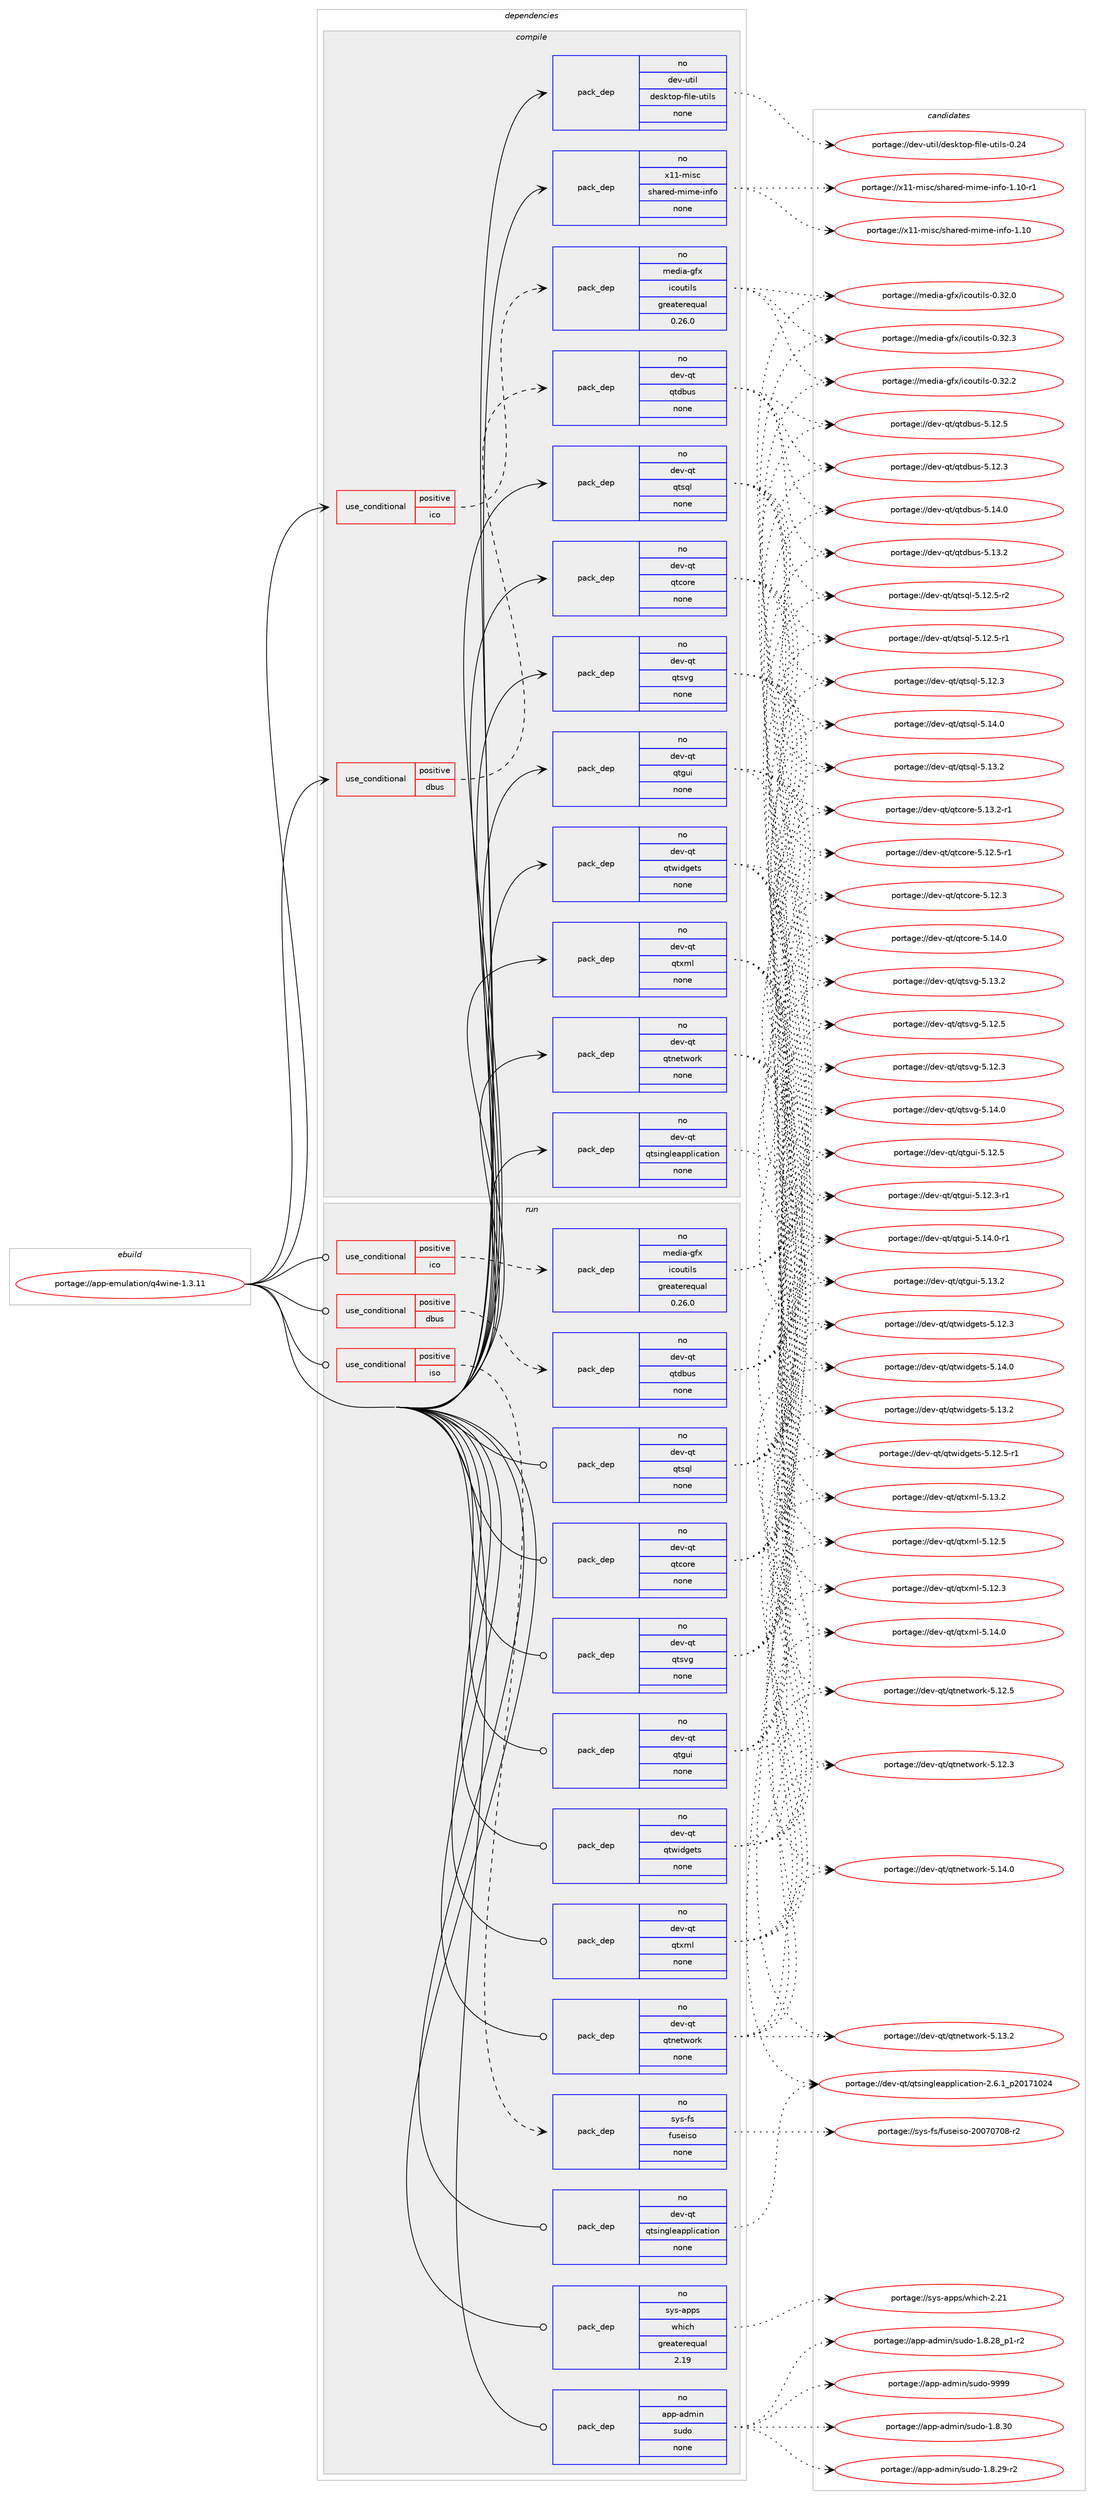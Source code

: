 digraph prolog {

# *************
# Graph options
# *************

newrank=true;
concentrate=true;
compound=true;
graph [rankdir=LR,fontname=Helvetica,fontsize=10,ranksep=1.5];#, ranksep=2.5, nodesep=0.2];
edge  [arrowhead=vee];
node  [fontname=Helvetica,fontsize=10];

# **********
# The ebuild
# **********

subgraph cluster_leftcol {
color=gray;
label=<<i>ebuild</i>>;
id [label="portage://app-emulation/q4wine-1.3.11", color=red, width=4, href="../app-emulation/q4wine-1.3.11.svg"];
}

# ****************
# The dependencies
# ****************

subgraph cluster_midcol {
color=gray;
label=<<i>dependencies</i>>;
subgraph cluster_compile {
fillcolor="#eeeeee";
style=filled;
label=<<i>compile</i>>;
subgraph cond147827 {
dependency627687 [label=<<TABLE BORDER="0" CELLBORDER="1" CELLSPACING="0" CELLPADDING="4"><TR><TD ROWSPAN="3" CELLPADDING="10">use_conditional</TD></TR><TR><TD>positive</TD></TR><TR><TD>dbus</TD></TR></TABLE>>, shape=none, color=red];
subgraph pack471500 {
dependency627688 [label=<<TABLE BORDER="0" CELLBORDER="1" CELLSPACING="0" CELLPADDING="4" WIDTH="220"><TR><TD ROWSPAN="6" CELLPADDING="30">pack_dep</TD></TR><TR><TD WIDTH="110">no</TD></TR><TR><TD>dev-qt</TD></TR><TR><TD>qtdbus</TD></TR><TR><TD>none</TD></TR><TR><TD></TD></TR></TABLE>>, shape=none, color=blue];
}
dependency627687:e -> dependency627688:w [weight=20,style="dashed",arrowhead="vee"];
}
id:e -> dependency627687:w [weight=20,style="solid",arrowhead="vee"];
subgraph cond147828 {
dependency627689 [label=<<TABLE BORDER="0" CELLBORDER="1" CELLSPACING="0" CELLPADDING="4"><TR><TD ROWSPAN="3" CELLPADDING="10">use_conditional</TD></TR><TR><TD>positive</TD></TR><TR><TD>ico</TD></TR></TABLE>>, shape=none, color=red];
subgraph pack471501 {
dependency627690 [label=<<TABLE BORDER="0" CELLBORDER="1" CELLSPACING="0" CELLPADDING="4" WIDTH="220"><TR><TD ROWSPAN="6" CELLPADDING="30">pack_dep</TD></TR><TR><TD WIDTH="110">no</TD></TR><TR><TD>media-gfx</TD></TR><TR><TD>icoutils</TD></TR><TR><TD>greaterequal</TD></TR><TR><TD>0.26.0</TD></TR></TABLE>>, shape=none, color=blue];
}
dependency627689:e -> dependency627690:w [weight=20,style="dashed",arrowhead="vee"];
}
id:e -> dependency627689:w [weight=20,style="solid",arrowhead="vee"];
subgraph pack471502 {
dependency627691 [label=<<TABLE BORDER="0" CELLBORDER="1" CELLSPACING="0" CELLPADDING="4" WIDTH="220"><TR><TD ROWSPAN="6" CELLPADDING="30">pack_dep</TD></TR><TR><TD WIDTH="110">no</TD></TR><TR><TD>dev-qt</TD></TR><TR><TD>qtcore</TD></TR><TR><TD>none</TD></TR><TR><TD></TD></TR></TABLE>>, shape=none, color=blue];
}
id:e -> dependency627691:w [weight=20,style="solid",arrowhead="vee"];
subgraph pack471503 {
dependency627692 [label=<<TABLE BORDER="0" CELLBORDER="1" CELLSPACING="0" CELLPADDING="4" WIDTH="220"><TR><TD ROWSPAN="6" CELLPADDING="30">pack_dep</TD></TR><TR><TD WIDTH="110">no</TD></TR><TR><TD>dev-qt</TD></TR><TR><TD>qtgui</TD></TR><TR><TD>none</TD></TR><TR><TD></TD></TR></TABLE>>, shape=none, color=blue];
}
id:e -> dependency627692:w [weight=20,style="solid",arrowhead="vee"];
subgraph pack471504 {
dependency627693 [label=<<TABLE BORDER="0" CELLBORDER="1" CELLSPACING="0" CELLPADDING="4" WIDTH="220"><TR><TD ROWSPAN="6" CELLPADDING="30">pack_dep</TD></TR><TR><TD WIDTH="110">no</TD></TR><TR><TD>dev-qt</TD></TR><TR><TD>qtnetwork</TD></TR><TR><TD>none</TD></TR><TR><TD></TD></TR></TABLE>>, shape=none, color=blue];
}
id:e -> dependency627693:w [weight=20,style="solid",arrowhead="vee"];
subgraph pack471505 {
dependency627694 [label=<<TABLE BORDER="0" CELLBORDER="1" CELLSPACING="0" CELLPADDING="4" WIDTH="220"><TR><TD ROWSPAN="6" CELLPADDING="30">pack_dep</TD></TR><TR><TD WIDTH="110">no</TD></TR><TR><TD>dev-qt</TD></TR><TR><TD>qtsingleapplication</TD></TR><TR><TD>none</TD></TR><TR><TD></TD></TR></TABLE>>, shape=none, color=blue];
}
id:e -> dependency627694:w [weight=20,style="solid",arrowhead="vee"];
subgraph pack471506 {
dependency627695 [label=<<TABLE BORDER="0" CELLBORDER="1" CELLSPACING="0" CELLPADDING="4" WIDTH="220"><TR><TD ROWSPAN="6" CELLPADDING="30">pack_dep</TD></TR><TR><TD WIDTH="110">no</TD></TR><TR><TD>dev-qt</TD></TR><TR><TD>qtsql</TD></TR><TR><TD>none</TD></TR><TR><TD></TD></TR></TABLE>>, shape=none, color=blue];
}
id:e -> dependency627695:w [weight=20,style="solid",arrowhead="vee"];
subgraph pack471507 {
dependency627696 [label=<<TABLE BORDER="0" CELLBORDER="1" CELLSPACING="0" CELLPADDING="4" WIDTH="220"><TR><TD ROWSPAN="6" CELLPADDING="30">pack_dep</TD></TR><TR><TD WIDTH="110">no</TD></TR><TR><TD>dev-qt</TD></TR><TR><TD>qtsvg</TD></TR><TR><TD>none</TD></TR><TR><TD></TD></TR></TABLE>>, shape=none, color=blue];
}
id:e -> dependency627696:w [weight=20,style="solid",arrowhead="vee"];
subgraph pack471508 {
dependency627697 [label=<<TABLE BORDER="0" CELLBORDER="1" CELLSPACING="0" CELLPADDING="4" WIDTH="220"><TR><TD ROWSPAN="6" CELLPADDING="30">pack_dep</TD></TR><TR><TD WIDTH="110">no</TD></TR><TR><TD>dev-qt</TD></TR><TR><TD>qtwidgets</TD></TR><TR><TD>none</TD></TR><TR><TD></TD></TR></TABLE>>, shape=none, color=blue];
}
id:e -> dependency627697:w [weight=20,style="solid",arrowhead="vee"];
subgraph pack471509 {
dependency627698 [label=<<TABLE BORDER="0" CELLBORDER="1" CELLSPACING="0" CELLPADDING="4" WIDTH="220"><TR><TD ROWSPAN="6" CELLPADDING="30">pack_dep</TD></TR><TR><TD WIDTH="110">no</TD></TR><TR><TD>dev-qt</TD></TR><TR><TD>qtxml</TD></TR><TR><TD>none</TD></TR><TR><TD></TD></TR></TABLE>>, shape=none, color=blue];
}
id:e -> dependency627698:w [weight=20,style="solid",arrowhead="vee"];
subgraph pack471510 {
dependency627699 [label=<<TABLE BORDER="0" CELLBORDER="1" CELLSPACING="0" CELLPADDING="4" WIDTH="220"><TR><TD ROWSPAN="6" CELLPADDING="30">pack_dep</TD></TR><TR><TD WIDTH="110">no</TD></TR><TR><TD>dev-util</TD></TR><TR><TD>desktop-file-utils</TD></TR><TR><TD>none</TD></TR><TR><TD></TD></TR></TABLE>>, shape=none, color=blue];
}
id:e -> dependency627699:w [weight=20,style="solid",arrowhead="vee"];
subgraph pack471511 {
dependency627700 [label=<<TABLE BORDER="0" CELLBORDER="1" CELLSPACING="0" CELLPADDING="4" WIDTH="220"><TR><TD ROWSPAN="6" CELLPADDING="30">pack_dep</TD></TR><TR><TD WIDTH="110">no</TD></TR><TR><TD>x11-misc</TD></TR><TR><TD>shared-mime-info</TD></TR><TR><TD>none</TD></TR><TR><TD></TD></TR></TABLE>>, shape=none, color=blue];
}
id:e -> dependency627700:w [weight=20,style="solid",arrowhead="vee"];
}
subgraph cluster_compileandrun {
fillcolor="#eeeeee";
style=filled;
label=<<i>compile and run</i>>;
}
subgraph cluster_run {
fillcolor="#eeeeee";
style=filled;
label=<<i>run</i>>;
subgraph cond147829 {
dependency627701 [label=<<TABLE BORDER="0" CELLBORDER="1" CELLSPACING="0" CELLPADDING="4"><TR><TD ROWSPAN="3" CELLPADDING="10">use_conditional</TD></TR><TR><TD>positive</TD></TR><TR><TD>dbus</TD></TR></TABLE>>, shape=none, color=red];
subgraph pack471512 {
dependency627702 [label=<<TABLE BORDER="0" CELLBORDER="1" CELLSPACING="0" CELLPADDING="4" WIDTH="220"><TR><TD ROWSPAN="6" CELLPADDING="30">pack_dep</TD></TR><TR><TD WIDTH="110">no</TD></TR><TR><TD>dev-qt</TD></TR><TR><TD>qtdbus</TD></TR><TR><TD>none</TD></TR><TR><TD></TD></TR></TABLE>>, shape=none, color=blue];
}
dependency627701:e -> dependency627702:w [weight=20,style="dashed",arrowhead="vee"];
}
id:e -> dependency627701:w [weight=20,style="solid",arrowhead="odot"];
subgraph cond147830 {
dependency627703 [label=<<TABLE BORDER="0" CELLBORDER="1" CELLSPACING="0" CELLPADDING="4"><TR><TD ROWSPAN="3" CELLPADDING="10">use_conditional</TD></TR><TR><TD>positive</TD></TR><TR><TD>ico</TD></TR></TABLE>>, shape=none, color=red];
subgraph pack471513 {
dependency627704 [label=<<TABLE BORDER="0" CELLBORDER="1" CELLSPACING="0" CELLPADDING="4" WIDTH="220"><TR><TD ROWSPAN="6" CELLPADDING="30">pack_dep</TD></TR><TR><TD WIDTH="110">no</TD></TR><TR><TD>media-gfx</TD></TR><TR><TD>icoutils</TD></TR><TR><TD>greaterequal</TD></TR><TR><TD>0.26.0</TD></TR></TABLE>>, shape=none, color=blue];
}
dependency627703:e -> dependency627704:w [weight=20,style="dashed",arrowhead="vee"];
}
id:e -> dependency627703:w [weight=20,style="solid",arrowhead="odot"];
subgraph cond147831 {
dependency627705 [label=<<TABLE BORDER="0" CELLBORDER="1" CELLSPACING="0" CELLPADDING="4"><TR><TD ROWSPAN="3" CELLPADDING="10">use_conditional</TD></TR><TR><TD>positive</TD></TR><TR><TD>iso</TD></TR></TABLE>>, shape=none, color=red];
subgraph pack471514 {
dependency627706 [label=<<TABLE BORDER="0" CELLBORDER="1" CELLSPACING="0" CELLPADDING="4" WIDTH="220"><TR><TD ROWSPAN="6" CELLPADDING="30">pack_dep</TD></TR><TR><TD WIDTH="110">no</TD></TR><TR><TD>sys-fs</TD></TR><TR><TD>fuseiso</TD></TR><TR><TD>none</TD></TR><TR><TD></TD></TR></TABLE>>, shape=none, color=blue];
}
dependency627705:e -> dependency627706:w [weight=20,style="dashed",arrowhead="vee"];
}
id:e -> dependency627705:w [weight=20,style="solid",arrowhead="odot"];
subgraph pack471515 {
dependency627707 [label=<<TABLE BORDER="0" CELLBORDER="1" CELLSPACING="0" CELLPADDING="4" WIDTH="220"><TR><TD ROWSPAN="6" CELLPADDING="30">pack_dep</TD></TR><TR><TD WIDTH="110">no</TD></TR><TR><TD>app-admin</TD></TR><TR><TD>sudo</TD></TR><TR><TD>none</TD></TR><TR><TD></TD></TR></TABLE>>, shape=none, color=blue];
}
id:e -> dependency627707:w [weight=20,style="solid",arrowhead="odot"];
subgraph pack471516 {
dependency627708 [label=<<TABLE BORDER="0" CELLBORDER="1" CELLSPACING="0" CELLPADDING="4" WIDTH="220"><TR><TD ROWSPAN="6" CELLPADDING="30">pack_dep</TD></TR><TR><TD WIDTH="110">no</TD></TR><TR><TD>dev-qt</TD></TR><TR><TD>qtcore</TD></TR><TR><TD>none</TD></TR><TR><TD></TD></TR></TABLE>>, shape=none, color=blue];
}
id:e -> dependency627708:w [weight=20,style="solid",arrowhead="odot"];
subgraph pack471517 {
dependency627709 [label=<<TABLE BORDER="0" CELLBORDER="1" CELLSPACING="0" CELLPADDING="4" WIDTH="220"><TR><TD ROWSPAN="6" CELLPADDING="30">pack_dep</TD></TR><TR><TD WIDTH="110">no</TD></TR><TR><TD>dev-qt</TD></TR><TR><TD>qtgui</TD></TR><TR><TD>none</TD></TR><TR><TD></TD></TR></TABLE>>, shape=none, color=blue];
}
id:e -> dependency627709:w [weight=20,style="solid",arrowhead="odot"];
subgraph pack471518 {
dependency627710 [label=<<TABLE BORDER="0" CELLBORDER="1" CELLSPACING="0" CELLPADDING="4" WIDTH="220"><TR><TD ROWSPAN="6" CELLPADDING="30">pack_dep</TD></TR><TR><TD WIDTH="110">no</TD></TR><TR><TD>dev-qt</TD></TR><TR><TD>qtnetwork</TD></TR><TR><TD>none</TD></TR><TR><TD></TD></TR></TABLE>>, shape=none, color=blue];
}
id:e -> dependency627710:w [weight=20,style="solid",arrowhead="odot"];
subgraph pack471519 {
dependency627711 [label=<<TABLE BORDER="0" CELLBORDER="1" CELLSPACING="0" CELLPADDING="4" WIDTH="220"><TR><TD ROWSPAN="6" CELLPADDING="30">pack_dep</TD></TR><TR><TD WIDTH="110">no</TD></TR><TR><TD>dev-qt</TD></TR><TR><TD>qtsingleapplication</TD></TR><TR><TD>none</TD></TR><TR><TD></TD></TR></TABLE>>, shape=none, color=blue];
}
id:e -> dependency627711:w [weight=20,style="solid",arrowhead="odot"];
subgraph pack471520 {
dependency627712 [label=<<TABLE BORDER="0" CELLBORDER="1" CELLSPACING="0" CELLPADDING="4" WIDTH="220"><TR><TD ROWSPAN="6" CELLPADDING="30">pack_dep</TD></TR><TR><TD WIDTH="110">no</TD></TR><TR><TD>dev-qt</TD></TR><TR><TD>qtsql</TD></TR><TR><TD>none</TD></TR><TR><TD></TD></TR></TABLE>>, shape=none, color=blue];
}
id:e -> dependency627712:w [weight=20,style="solid",arrowhead="odot"];
subgraph pack471521 {
dependency627713 [label=<<TABLE BORDER="0" CELLBORDER="1" CELLSPACING="0" CELLPADDING="4" WIDTH="220"><TR><TD ROWSPAN="6" CELLPADDING="30">pack_dep</TD></TR><TR><TD WIDTH="110">no</TD></TR><TR><TD>dev-qt</TD></TR><TR><TD>qtsvg</TD></TR><TR><TD>none</TD></TR><TR><TD></TD></TR></TABLE>>, shape=none, color=blue];
}
id:e -> dependency627713:w [weight=20,style="solid",arrowhead="odot"];
subgraph pack471522 {
dependency627714 [label=<<TABLE BORDER="0" CELLBORDER="1" CELLSPACING="0" CELLPADDING="4" WIDTH="220"><TR><TD ROWSPAN="6" CELLPADDING="30">pack_dep</TD></TR><TR><TD WIDTH="110">no</TD></TR><TR><TD>dev-qt</TD></TR><TR><TD>qtwidgets</TD></TR><TR><TD>none</TD></TR><TR><TD></TD></TR></TABLE>>, shape=none, color=blue];
}
id:e -> dependency627714:w [weight=20,style="solid",arrowhead="odot"];
subgraph pack471523 {
dependency627715 [label=<<TABLE BORDER="0" CELLBORDER="1" CELLSPACING="0" CELLPADDING="4" WIDTH="220"><TR><TD ROWSPAN="6" CELLPADDING="30">pack_dep</TD></TR><TR><TD WIDTH="110">no</TD></TR><TR><TD>dev-qt</TD></TR><TR><TD>qtxml</TD></TR><TR><TD>none</TD></TR><TR><TD></TD></TR></TABLE>>, shape=none, color=blue];
}
id:e -> dependency627715:w [weight=20,style="solid",arrowhead="odot"];
subgraph pack471524 {
dependency627716 [label=<<TABLE BORDER="0" CELLBORDER="1" CELLSPACING="0" CELLPADDING="4" WIDTH="220"><TR><TD ROWSPAN="6" CELLPADDING="30">pack_dep</TD></TR><TR><TD WIDTH="110">no</TD></TR><TR><TD>sys-apps</TD></TR><TR><TD>which</TD></TR><TR><TD>greaterequal</TD></TR><TR><TD>2.19</TD></TR></TABLE>>, shape=none, color=blue];
}
id:e -> dependency627716:w [weight=20,style="solid",arrowhead="odot"];
}
}

# **************
# The candidates
# **************

subgraph cluster_choices {
rank=same;
color=gray;
label=<<i>candidates</i>>;

subgraph choice471500 {
color=black;
nodesep=1;
choice10010111845113116471131161009811711545534649524648 [label="portage://dev-qt/qtdbus-5.14.0", color=red, width=4,href="../dev-qt/qtdbus-5.14.0.svg"];
choice10010111845113116471131161009811711545534649514650 [label="portage://dev-qt/qtdbus-5.13.2", color=red, width=4,href="../dev-qt/qtdbus-5.13.2.svg"];
choice10010111845113116471131161009811711545534649504653 [label="portage://dev-qt/qtdbus-5.12.5", color=red, width=4,href="../dev-qt/qtdbus-5.12.5.svg"];
choice10010111845113116471131161009811711545534649504651 [label="portage://dev-qt/qtdbus-5.12.3", color=red, width=4,href="../dev-qt/qtdbus-5.12.3.svg"];
dependency627688:e -> choice10010111845113116471131161009811711545534649524648:w [style=dotted,weight="100"];
dependency627688:e -> choice10010111845113116471131161009811711545534649514650:w [style=dotted,weight="100"];
dependency627688:e -> choice10010111845113116471131161009811711545534649504653:w [style=dotted,weight="100"];
dependency627688:e -> choice10010111845113116471131161009811711545534649504651:w [style=dotted,weight="100"];
}
subgraph choice471501 {
color=black;
nodesep=1;
choice1091011001059745103102120471059911111711610510811545484651504651 [label="portage://media-gfx/icoutils-0.32.3", color=red, width=4,href="../media-gfx/icoutils-0.32.3.svg"];
choice1091011001059745103102120471059911111711610510811545484651504650 [label="portage://media-gfx/icoutils-0.32.2", color=red, width=4,href="../media-gfx/icoutils-0.32.2.svg"];
choice1091011001059745103102120471059911111711610510811545484651504648 [label="portage://media-gfx/icoutils-0.32.0", color=red, width=4,href="../media-gfx/icoutils-0.32.0.svg"];
dependency627690:e -> choice1091011001059745103102120471059911111711610510811545484651504651:w [style=dotted,weight="100"];
dependency627690:e -> choice1091011001059745103102120471059911111711610510811545484651504650:w [style=dotted,weight="100"];
dependency627690:e -> choice1091011001059745103102120471059911111711610510811545484651504648:w [style=dotted,weight="100"];
}
subgraph choice471502 {
color=black;
nodesep=1;
choice10010111845113116471131169911111410145534649524648 [label="portage://dev-qt/qtcore-5.14.0", color=red, width=4,href="../dev-qt/qtcore-5.14.0.svg"];
choice100101118451131164711311699111114101455346495146504511449 [label="portage://dev-qt/qtcore-5.13.2-r1", color=red, width=4,href="../dev-qt/qtcore-5.13.2-r1.svg"];
choice100101118451131164711311699111114101455346495046534511449 [label="portage://dev-qt/qtcore-5.12.5-r1", color=red, width=4,href="../dev-qt/qtcore-5.12.5-r1.svg"];
choice10010111845113116471131169911111410145534649504651 [label="portage://dev-qt/qtcore-5.12.3", color=red, width=4,href="../dev-qt/qtcore-5.12.3.svg"];
dependency627691:e -> choice10010111845113116471131169911111410145534649524648:w [style=dotted,weight="100"];
dependency627691:e -> choice100101118451131164711311699111114101455346495146504511449:w [style=dotted,weight="100"];
dependency627691:e -> choice100101118451131164711311699111114101455346495046534511449:w [style=dotted,weight="100"];
dependency627691:e -> choice10010111845113116471131169911111410145534649504651:w [style=dotted,weight="100"];
}
subgraph choice471503 {
color=black;
nodesep=1;
choice1001011184511311647113116103117105455346495246484511449 [label="portage://dev-qt/qtgui-5.14.0-r1", color=red, width=4,href="../dev-qt/qtgui-5.14.0-r1.svg"];
choice100101118451131164711311610311710545534649514650 [label="portage://dev-qt/qtgui-5.13.2", color=red, width=4,href="../dev-qt/qtgui-5.13.2.svg"];
choice100101118451131164711311610311710545534649504653 [label="portage://dev-qt/qtgui-5.12.5", color=red, width=4,href="../dev-qt/qtgui-5.12.5.svg"];
choice1001011184511311647113116103117105455346495046514511449 [label="portage://dev-qt/qtgui-5.12.3-r1", color=red, width=4,href="../dev-qt/qtgui-5.12.3-r1.svg"];
dependency627692:e -> choice1001011184511311647113116103117105455346495246484511449:w [style=dotted,weight="100"];
dependency627692:e -> choice100101118451131164711311610311710545534649514650:w [style=dotted,weight="100"];
dependency627692:e -> choice100101118451131164711311610311710545534649504653:w [style=dotted,weight="100"];
dependency627692:e -> choice1001011184511311647113116103117105455346495046514511449:w [style=dotted,weight="100"];
}
subgraph choice471504 {
color=black;
nodesep=1;
choice100101118451131164711311611010111611911111410745534649524648 [label="portage://dev-qt/qtnetwork-5.14.0", color=red, width=4,href="../dev-qt/qtnetwork-5.14.0.svg"];
choice100101118451131164711311611010111611911111410745534649514650 [label="portage://dev-qt/qtnetwork-5.13.2", color=red, width=4,href="../dev-qt/qtnetwork-5.13.2.svg"];
choice100101118451131164711311611010111611911111410745534649504653 [label="portage://dev-qt/qtnetwork-5.12.5", color=red, width=4,href="../dev-qt/qtnetwork-5.12.5.svg"];
choice100101118451131164711311611010111611911111410745534649504651 [label="portage://dev-qt/qtnetwork-5.12.3", color=red, width=4,href="../dev-qt/qtnetwork-5.12.3.svg"];
dependency627693:e -> choice100101118451131164711311611010111611911111410745534649524648:w [style=dotted,weight="100"];
dependency627693:e -> choice100101118451131164711311611010111611911111410745534649514650:w [style=dotted,weight="100"];
dependency627693:e -> choice100101118451131164711311611010111611911111410745534649504653:w [style=dotted,weight="100"];
dependency627693:e -> choice100101118451131164711311611010111611911111410745534649504651:w [style=dotted,weight="100"];
}
subgraph choice471505 {
color=black;
nodesep=1;
choice1001011184511311647113116115105110103108101971121121081059997116105111110455046544649951125048495549485052 [label="portage://dev-qt/qtsingleapplication-2.6.1_p20171024", color=red, width=4,href="../dev-qt/qtsingleapplication-2.6.1_p20171024.svg"];
dependency627694:e -> choice1001011184511311647113116115105110103108101971121121081059997116105111110455046544649951125048495549485052:w [style=dotted,weight="100"];
}
subgraph choice471506 {
color=black;
nodesep=1;
choice100101118451131164711311611511310845534649524648 [label="portage://dev-qt/qtsql-5.14.0", color=red, width=4,href="../dev-qt/qtsql-5.14.0.svg"];
choice100101118451131164711311611511310845534649514650 [label="portage://dev-qt/qtsql-5.13.2", color=red, width=4,href="../dev-qt/qtsql-5.13.2.svg"];
choice1001011184511311647113116115113108455346495046534511450 [label="portage://dev-qt/qtsql-5.12.5-r2", color=red, width=4,href="../dev-qt/qtsql-5.12.5-r2.svg"];
choice1001011184511311647113116115113108455346495046534511449 [label="portage://dev-qt/qtsql-5.12.5-r1", color=red, width=4,href="../dev-qt/qtsql-5.12.5-r1.svg"];
choice100101118451131164711311611511310845534649504651 [label="portage://dev-qt/qtsql-5.12.3", color=red, width=4,href="../dev-qt/qtsql-5.12.3.svg"];
dependency627695:e -> choice100101118451131164711311611511310845534649524648:w [style=dotted,weight="100"];
dependency627695:e -> choice100101118451131164711311611511310845534649514650:w [style=dotted,weight="100"];
dependency627695:e -> choice1001011184511311647113116115113108455346495046534511450:w [style=dotted,weight="100"];
dependency627695:e -> choice1001011184511311647113116115113108455346495046534511449:w [style=dotted,weight="100"];
dependency627695:e -> choice100101118451131164711311611511310845534649504651:w [style=dotted,weight="100"];
}
subgraph choice471507 {
color=black;
nodesep=1;
choice100101118451131164711311611511810345534649524648 [label="portage://dev-qt/qtsvg-5.14.0", color=red, width=4,href="../dev-qt/qtsvg-5.14.0.svg"];
choice100101118451131164711311611511810345534649514650 [label="portage://dev-qt/qtsvg-5.13.2", color=red, width=4,href="../dev-qt/qtsvg-5.13.2.svg"];
choice100101118451131164711311611511810345534649504653 [label="portage://dev-qt/qtsvg-5.12.5", color=red, width=4,href="../dev-qt/qtsvg-5.12.5.svg"];
choice100101118451131164711311611511810345534649504651 [label="portage://dev-qt/qtsvg-5.12.3", color=red, width=4,href="../dev-qt/qtsvg-5.12.3.svg"];
dependency627696:e -> choice100101118451131164711311611511810345534649524648:w [style=dotted,weight="100"];
dependency627696:e -> choice100101118451131164711311611511810345534649514650:w [style=dotted,weight="100"];
dependency627696:e -> choice100101118451131164711311611511810345534649504653:w [style=dotted,weight="100"];
dependency627696:e -> choice100101118451131164711311611511810345534649504651:w [style=dotted,weight="100"];
}
subgraph choice471508 {
color=black;
nodesep=1;
choice100101118451131164711311611910510010310111611545534649524648 [label="portage://dev-qt/qtwidgets-5.14.0", color=red, width=4,href="../dev-qt/qtwidgets-5.14.0.svg"];
choice100101118451131164711311611910510010310111611545534649514650 [label="portage://dev-qt/qtwidgets-5.13.2", color=red, width=4,href="../dev-qt/qtwidgets-5.13.2.svg"];
choice1001011184511311647113116119105100103101116115455346495046534511449 [label="portage://dev-qt/qtwidgets-5.12.5-r1", color=red, width=4,href="../dev-qt/qtwidgets-5.12.5-r1.svg"];
choice100101118451131164711311611910510010310111611545534649504651 [label="portage://dev-qt/qtwidgets-5.12.3", color=red, width=4,href="../dev-qt/qtwidgets-5.12.3.svg"];
dependency627697:e -> choice100101118451131164711311611910510010310111611545534649524648:w [style=dotted,weight="100"];
dependency627697:e -> choice100101118451131164711311611910510010310111611545534649514650:w [style=dotted,weight="100"];
dependency627697:e -> choice1001011184511311647113116119105100103101116115455346495046534511449:w [style=dotted,weight="100"];
dependency627697:e -> choice100101118451131164711311611910510010310111611545534649504651:w [style=dotted,weight="100"];
}
subgraph choice471509 {
color=black;
nodesep=1;
choice100101118451131164711311612010910845534649524648 [label="portage://dev-qt/qtxml-5.14.0", color=red, width=4,href="../dev-qt/qtxml-5.14.0.svg"];
choice100101118451131164711311612010910845534649514650 [label="portage://dev-qt/qtxml-5.13.2", color=red, width=4,href="../dev-qt/qtxml-5.13.2.svg"];
choice100101118451131164711311612010910845534649504653 [label="portage://dev-qt/qtxml-5.12.5", color=red, width=4,href="../dev-qt/qtxml-5.12.5.svg"];
choice100101118451131164711311612010910845534649504651 [label="portage://dev-qt/qtxml-5.12.3", color=red, width=4,href="../dev-qt/qtxml-5.12.3.svg"];
dependency627698:e -> choice100101118451131164711311612010910845534649524648:w [style=dotted,weight="100"];
dependency627698:e -> choice100101118451131164711311612010910845534649514650:w [style=dotted,weight="100"];
dependency627698:e -> choice100101118451131164711311612010910845534649504653:w [style=dotted,weight="100"];
dependency627698:e -> choice100101118451131164711311612010910845534649504651:w [style=dotted,weight="100"];
}
subgraph choice471510 {
color=black;
nodesep=1;
choice100101118451171161051084710010111510711611111245102105108101451171161051081154548465052 [label="portage://dev-util/desktop-file-utils-0.24", color=red, width=4,href="../dev-util/desktop-file-utils-0.24.svg"];
dependency627699:e -> choice100101118451171161051084710010111510711611111245102105108101451171161051081154548465052:w [style=dotted,weight="100"];
}
subgraph choice471511 {
color=black;
nodesep=1;
choice120494945109105115994711510497114101100451091051091014510511010211145494649484511449 [label="portage://x11-misc/shared-mime-info-1.10-r1", color=red, width=4,href="../x11-misc/shared-mime-info-1.10-r1.svg"];
choice12049494510910511599471151049711410110045109105109101451051101021114549464948 [label="portage://x11-misc/shared-mime-info-1.10", color=red, width=4,href="../x11-misc/shared-mime-info-1.10.svg"];
dependency627700:e -> choice120494945109105115994711510497114101100451091051091014510511010211145494649484511449:w [style=dotted,weight="100"];
dependency627700:e -> choice12049494510910511599471151049711410110045109105109101451051101021114549464948:w [style=dotted,weight="100"];
}
subgraph choice471512 {
color=black;
nodesep=1;
choice10010111845113116471131161009811711545534649524648 [label="portage://dev-qt/qtdbus-5.14.0", color=red, width=4,href="../dev-qt/qtdbus-5.14.0.svg"];
choice10010111845113116471131161009811711545534649514650 [label="portage://dev-qt/qtdbus-5.13.2", color=red, width=4,href="../dev-qt/qtdbus-5.13.2.svg"];
choice10010111845113116471131161009811711545534649504653 [label="portage://dev-qt/qtdbus-5.12.5", color=red, width=4,href="../dev-qt/qtdbus-5.12.5.svg"];
choice10010111845113116471131161009811711545534649504651 [label="portage://dev-qt/qtdbus-5.12.3", color=red, width=4,href="../dev-qt/qtdbus-5.12.3.svg"];
dependency627702:e -> choice10010111845113116471131161009811711545534649524648:w [style=dotted,weight="100"];
dependency627702:e -> choice10010111845113116471131161009811711545534649514650:w [style=dotted,weight="100"];
dependency627702:e -> choice10010111845113116471131161009811711545534649504653:w [style=dotted,weight="100"];
dependency627702:e -> choice10010111845113116471131161009811711545534649504651:w [style=dotted,weight="100"];
}
subgraph choice471513 {
color=black;
nodesep=1;
choice1091011001059745103102120471059911111711610510811545484651504651 [label="portage://media-gfx/icoutils-0.32.3", color=red, width=4,href="../media-gfx/icoutils-0.32.3.svg"];
choice1091011001059745103102120471059911111711610510811545484651504650 [label="portage://media-gfx/icoutils-0.32.2", color=red, width=4,href="../media-gfx/icoutils-0.32.2.svg"];
choice1091011001059745103102120471059911111711610510811545484651504648 [label="portage://media-gfx/icoutils-0.32.0", color=red, width=4,href="../media-gfx/icoutils-0.32.0.svg"];
dependency627704:e -> choice1091011001059745103102120471059911111711610510811545484651504651:w [style=dotted,weight="100"];
dependency627704:e -> choice1091011001059745103102120471059911111711610510811545484651504650:w [style=dotted,weight="100"];
dependency627704:e -> choice1091011001059745103102120471059911111711610510811545484651504648:w [style=dotted,weight="100"];
}
subgraph choice471514 {
color=black;
nodesep=1;
choice11512111545102115471021171151011051151114550484855485548564511450 [label="portage://sys-fs/fuseiso-20070708-r2", color=red, width=4,href="../sys-fs/fuseiso-20070708-r2.svg"];
dependency627706:e -> choice11512111545102115471021171151011051151114550484855485548564511450:w [style=dotted,weight="100"];
}
subgraph choice471515 {
color=black;
nodesep=1;
choice971121124597100109105110471151171001114557575757 [label="portage://app-admin/sudo-9999", color=red, width=4,href="../app-admin/sudo-9999.svg"];
choice9711211245971001091051104711511710011145494656465148 [label="portage://app-admin/sudo-1.8.30", color=red, width=4,href="../app-admin/sudo-1.8.30.svg"];
choice97112112459710010910511047115117100111454946564650574511450 [label="portage://app-admin/sudo-1.8.29-r2", color=red, width=4,href="../app-admin/sudo-1.8.29-r2.svg"];
choice971121124597100109105110471151171001114549465646505695112494511450 [label="portage://app-admin/sudo-1.8.28_p1-r2", color=red, width=4,href="../app-admin/sudo-1.8.28_p1-r2.svg"];
dependency627707:e -> choice971121124597100109105110471151171001114557575757:w [style=dotted,weight="100"];
dependency627707:e -> choice9711211245971001091051104711511710011145494656465148:w [style=dotted,weight="100"];
dependency627707:e -> choice97112112459710010910511047115117100111454946564650574511450:w [style=dotted,weight="100"];
dependency627707:e -> choice971121124597100109105110471151171001114549465646505695112494511450:w [style=dotted,weight="100"];
}
subgraph choice471516 {
color=black;
nodesep=1;
choice10010111845113116471131169911111410145534649524648 [label="portage://dev-qt/qtcore-5.14.0", color=red, width=4,href="../dev-qt/qtcore-5.14.0.svg"];
choice100101118451131164711311699111114101455346495146504511449 [label="portage://dev-qt/qtcore-5.13.2-r1", color=red, width=4,href="../dev-qt/qtcore-5.13.2-r1.svg"];
choice100101118451131164711311699111114101455346495046534511449 [label="portage://dev-qt/qtcore-5.12.5-r1", color=red, width=4,href="../dev-qt/qtcore-5.12.5-r1.svg"];
choice10010111845113116471131169911111410145534649504651 [label="portage://dev-qt/qtcore-5.12.3", color=red, width=4,href="../dev-qt/qtcore-5.12.3.svg"];
dependency627708:e -> choice10010111845113116471131169911111410145534649524648:w [style=dotted,weight="100"];
dependency627708:e -> choice100101118451131164711311699111114101455346495146504511449:w [style=dotted,weight="100"];
dependency627708:e -> choice100101118451131164711311699111114101455346495046534511449:w [style=dotted,weight="100"];
dependency627708:e -> choice10010111845113116471131169911111410145534649504651:w [style=dotted,weight="100"];
}
subgraph choice471517 {
color=black;
nodesep=1;
choice1001011184511311647113116103117105455346495246484511449 [label="portage://dev-qt/qtgui-5.14.0-r1", color=red, width=4,href="../dev-qt/qtgui-5.14.0-r1.svg"];
choice100101118451131164711311610311710545534649514650 [label="portage://dev-qt/qtgui-5.13.2", color=red, width=4,href="../dev-qt/qtgui-5.13.2.svg"];
choice100101118451131164711311610311710545534649504653 [label="portage://dev-qt/qtgui-5.12.5", color=red, width=4,href="../dev-qt/qtgui-5.12.5.svg"];
choice1001011184511311647113116103117105455346495046514511449 [label="portage://dev-qt/qtgui-5.12.3-r1", color=red, width=4,href="../dev-qt/qtgui-5.12.3-r1.svg"];
dependency627709:e -> choice1001011184511311647113116103117105455346495246484511449:w [style=dotted,weight="100"];
dependency627709:e -> choice100101118451131164711311610311710545534649514650:w [style=dotted,weight="100"];
dependency627709:e -> choice100101118451131164711311610311710545534649504653:w [style=dotted,weight="100"];
dependency627709:e -> choice1001011184511311647113116103117105455346495046514511449:w [style=dotted,weight="100"];
}
subgraph choice471518 {
color=black;
nodesep=1;
choice100101118451131164711311611010111611911111410745534649524648 [label="portage://dev-qt/qtnetwork-5.14.0", color=red, width=4,href="../dev-qt/qtnetwork-5.14.0.svg"];
choice100101118451131164711311611010111611911111410745534649514650 [label="portage://dev-qt/qtnetwork-5.13.2", color=red, width=4,href="../dev-qt/qtnetwork-5.13.2.svg"];
choice100101118451131164711311611010111611911111410745534649504653 [label="portage://dev-qt/qtnetwork-5.12.5", color=red, width=4,href="../dev-qt/qtnetwork-5.12.5.svg"];
choice100101118451131164711311611010111611911111410745534649504651 [label="portage://dev-qt/qtnetwork-5.12.3", color=red, width=4,href="../dev-qt/qtnetwork-5.12.3.svg"];
dependency627710:e -> choice100101118451131164711311611010111611911111410745534649524648:w [style=dotted,weight="100"];
dependency627710:e -> choice100101118451131164711311611010111611911111410745534649514650:w [style=dotted,weight="100"];
dependency627710:e -> choice100101118451131164711311611010111611911111410745534649504653:w [style=dotted,weight="100"];
dependency627710:e -> choice100101118451131164711311611010111611911111410745534649504651:w [style=dotted,weight="100"];
}
subgraph choice471519 {
color=black;
nodesep=1;
choice1001011184511311647113116115105110103108101971121121081059997116105111110455046544649951125048495549485052 [label="portage://dev-qt/qtsingleapplication-2.6.1_p20171024", color=red, width=4,href="../dev-qt/qtsingleapplication-2.6.1_p20171024.svg"];
dependency627711:e -> choice1001011184511311647113116115105110103108101971121121081059997116105111110455046544649951125048495549485052:w [style=dotted,weight="100"];
}
subgraph choice471520 {
color=black;
nodesep=1;
choice100101118451131164711311611511310845534649524648 [label="portage://dev-qt/qtsql-5.14.0", color=red, width=4,href="../dev-qt/qtsql-5.14.0.svg"];
choice100101118451131164711311611511310845534649514650 [label="portage://dev-qt/qtsql-5.13.2", color=red, width=4,href="../dev-qt/qtsql-5.13.2.svg"];
choice1001011184511311647113116115113108455346495046534511450 [label="portage://dev-qt/qtsql-5.12.5-r2", color=red, width=4,href="../dev-qt/qtsql-5.12.5-r2.svg"];
choice1001011184511311647113116115113108455346495046534511449 [label="portage://dev-qt/qtsql-5.12.5-r1", color=red, width=4,href="../dev-qt/qtsql-5.12.5-r1.svg"];
choice100101118451131164711311611511310845534649504651 [label="portage://dev-qt/qtsql-5.12.3", color=red, width=4,href="../dev-qt/qtsql-5.12.3.svg"];
dependency627712:e -> choice100101118451131164711311611511310845534649524648:w [style=dotted,weight="100"];
dependency627712:e -> choice100101118451131164711311611511310845534649514650:w [style=dotted,weight="100"];
dependency627712:e -> choice1001011184511311647113116115113108455346495046534511450:w [style=dotted,weight="100"];
dependency627712:e -> choice1001011184511311647113116115113108455346495046534511449:w [style=dotted,weight="100"];
dependency627712:e -> choice100101118451131164711311611511310845534649504651:w [style=dotted,weight="100"];
}
subgraph choice471521 {
color=black;
nodesep=1;
choice100101118451131164711311611511810345534649524648 [label="portage://dev-qt/qtsvg-5.14.0", color=red, width=4,href="../dev-qt/qtsvg-5.14.0.svg"];
choice100101118451131164711311611511810345534649514650 [label="portage://dev-qt/qtsvg-5.13.2", color=red, width=4,href="../dev-qt/qtsvg-5.13.2.svg"];
choice100101118451131164711311611511810345534649504653 [label="portage://dev-qt/qtsvg-5.12.5", color=red, width=4,href="../dev-qt/qtsvg-5.12.5.svg"];
choice100101118451131164711311611511810345534649504651 [label="portage://dev-qt/qtsvg-5.12.3", color=red, width=4,href="../dev-qt/qtsvg-5.12.3.svg"];
dependency627713:e -> choice100101118451131164711311611511810345534649524648:w [style=dotted,weight="100"];
dependency627713:e -> choice100101118451131164711311611511810345534649514650:w [style=dotted,weight="100"];
dependency627713:e -> choice100101118451131164711311611511810345534649504653:w [style=dotted,weight="100"];
dependency627713:e -> choice100101118451131164711311611511810345534649504651:w [style=dotted,weight="100"];
}
subgraph choice471522 {
color=black;
nodesep=1;
choice100101118451131164711311611910510010310111611545534649524648 [label="portage://dev-qt/qtwidgets-5.14.0", color=red, width=4,href="../dev-qt/qtwidgets-5.14.0.svg"];
choice100101118451131164711311611910510010310111611545534649514650 [label="portage://dev-qt/qtwidgets-5.13.2", color=red, width=4,href="../dev-qt/qtwidgets-5.13.2.svg"];
choice1001011184511311647113116119105100103101116115455346495046534511449 [label="portage://dev-qt/qtwidgets-5.12.5-r1", color=red, width=4,href="../dev-qt/qtwidgets-5.12.5-r1.svg"];
choice100101118451131164711311611910510010310111611545534649504651 [label="portage://dev-qt/qtwidgets-5.12.3", color=red, width=4,href="../dev-qt/qtwidgets-5.12.3.svg"];
dependency627714:e -> choice100101118451131164711311611910510010310111611545534649524648:w [style=dotted,weight="100"];
dependency627714:e -> choice100101118451131164711311611910510010310111611545534649514650:w [style=dotted,weight="100"];
dependency627714:e -> choice1001011184511311647113116119105100103101116115455346495046534511449:w [style=dotted,weight="100"];
dependency627714:e -> choice100101118451131164711311611910510010310111611545534649504651:w [style=dotted,weight="100"];
}
subgraph choice471523 {
color=black;
nodesep=1;
choice100101118451131164711311612010910845534649524648 [label="portage://dev-qt/qtxml-5.14.0", color=red, width=4,href="../dev-qt/qtxml-5.14.0.svg"];
choice100101118451131164711311612010910845534649514650 [label="portage://dev-qt/qtxml-5.13.2", color=red, width=4,href="../dev-qt/qtxml-5.13.2.svg"];
choice100101118451131164711311612010910845534649504653 [label="portage://dev-qt/qtxml-5.12.5", color=red, width=4,href="../dev-qt/qtxml-5.12.5.svg"];
choice100101118451131164711311612010910845534649504651 [label="portage://dev-qt/qtxml-5.12.3", color=red, width=4,href="../dev-qt/qtxml-5.12.3.svg"];
dependency627715:e -> choice100101118451131164711311612010910845534649524648:w [style=dotted,weight="100"];
dependency627715:e -> choice100101118451131164711311612010910845534649514650:w [style=dotted,weight="100"];
dependency627715:e -> choice100101118451131164711311612010910845534649504653:w [style=dotted,weight="100"];
dependency627715:e -> choice100101118451131164711311612010910845534649504651:w [style=dotted,weight="100"];
}
subgraph choice471524 {
color=black;
nodesep=1;
choice115121115459711211211547119104105991044550465049 [label="portage://sys-apps/which-2.21", color=red, width=4,href="../sys-apps/which-2.21.svg"];
dependency627716:e -> choice115121115459711211211547119104105991044550465049:w [style=dotted,weight="100"];
}
}

}
